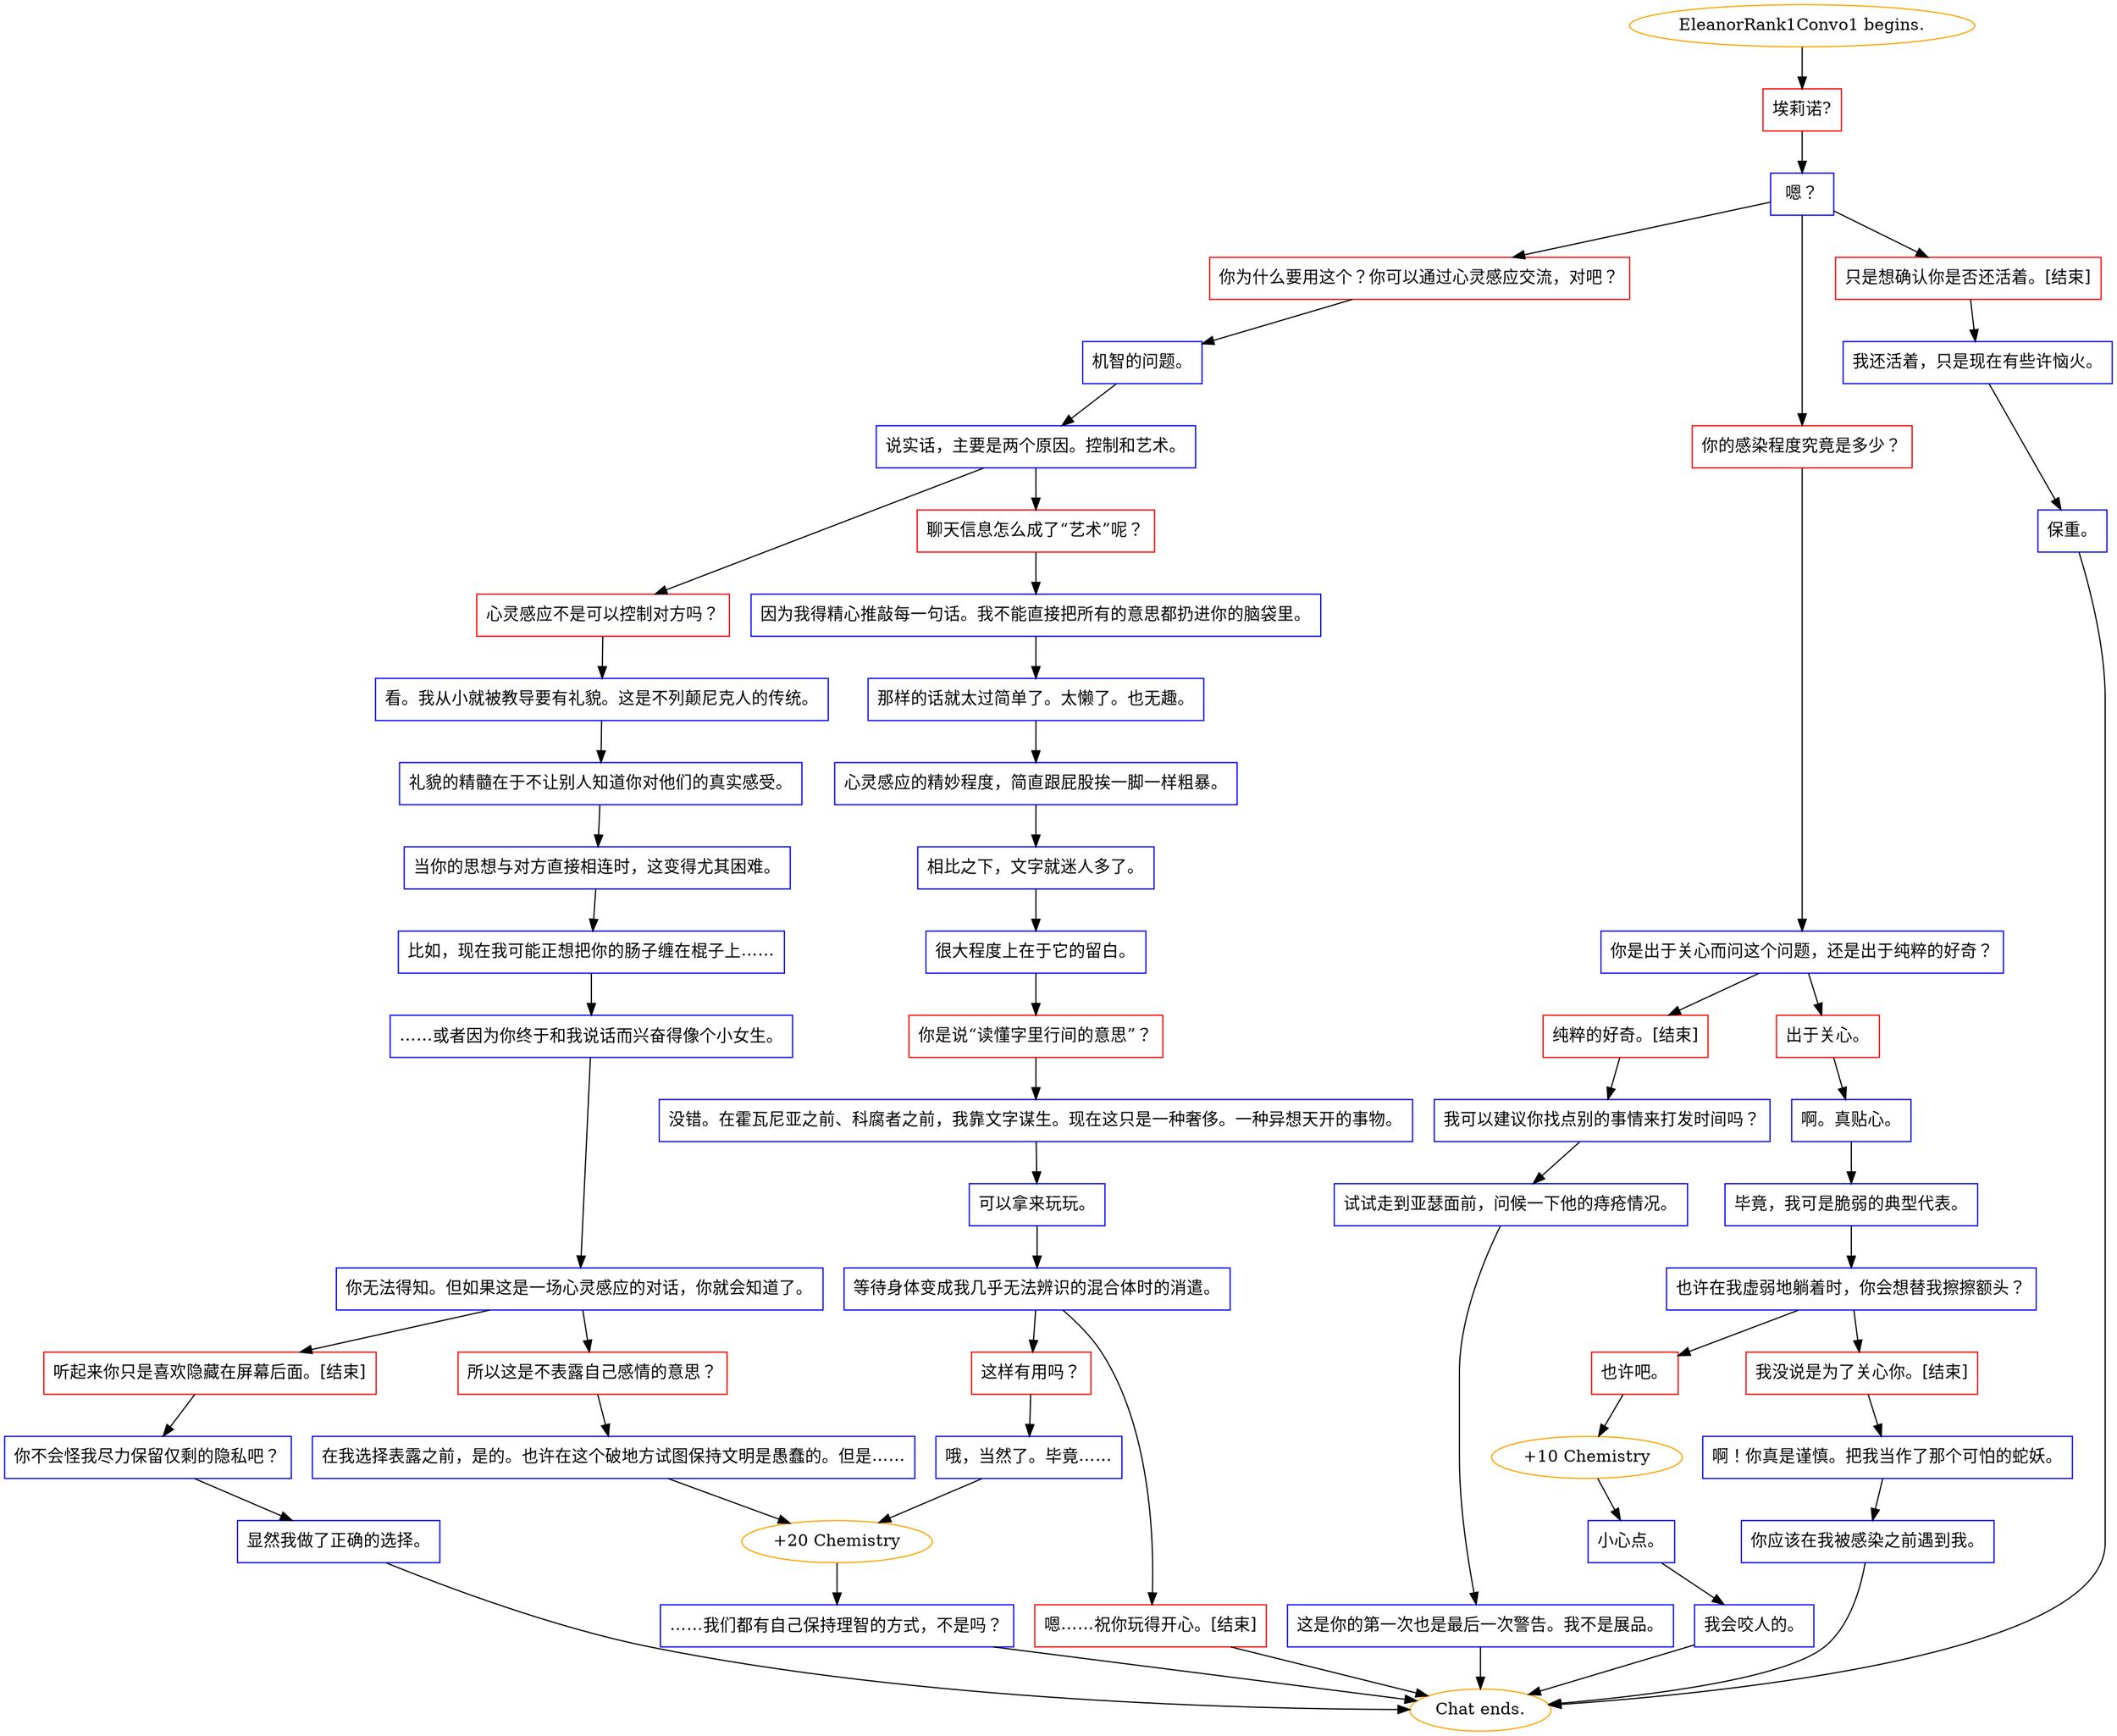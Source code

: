 digraph {
	"EleanorRank1Convo1 begins." [color=orange];
		"EleanorRank1Convo1 begins." -> j3090710222;
	j3090710222 [label="埃莉诺?",shape=box,color=red];
		j3090710222 -> j1116932105;
	j1116932105 [label="嗯？",shape=box,color=blue];
		j1116932105 -> j1940997547;
		j1116932105 -> j1222732637;
		j1116932105 -> j3159276340;
	j1940997547 [label="你为什么要用这个？你可以通过心灵感应交流，对吧？",shape=box,color=red];
		j1940997547 -> j3914325841;
	j1222732637 [label="你的感染程度究竟是多少？",shape=box,color=red];
		j1222732637 -> j1758520887;
	j3159276340 [label="只是想确认你是否还活着。[结束]",shape=box,color=red];
		j3159276340 -> j2830345574;
	j3914325841 [label="机智的问题。",shape=box,color=blue];
		j3914325841 -> j547010952;
	j1758520887 [label="你是出于关心而问这个问题，还是出于纯粹的好奇？",shape=box,color=blue];
		j1758520887 -> j2190644866;
		j1758520887 -> j512921581;
	j2830345574 [label="我还活着，只是现在有些许恼火。",shape=box,color=blue];
		j2830345574 -> j3801877189;
	j547010952 [label="说实话，主要是两个原因。控制和艺术。",shape=box,color=blue];
		j547010952 -> j3692381896;
		j547010952 -> j2093289721;
	j2190644866 [label="出于关心。",shape=box,color=red];
		j2190644866 -> j3599290058;
	j512921581 [label="纯粹的好奇。[结束]",shape=box,color=red];
		j512921581 -> j2174709843;
	j3801877189 [label="保重。",shape=box,color=blue];
		j3801877189 -> "Chat ends.";
	j3692381896 [label="心灵感应不是可以控制对方吗？",shape=box,color=red];
		j3692381896 -> j3281188859;
	j2093289721 [label="聊天信息怎么成了“艺术”呢？",shape=box,color=red];
		j2093289721 -> j69579755;
	j3599290058 [label="啊。真贴心。",shape=box,color=blue];
		j3599290058 -> j1270310064;
	j2174709843 [label="我可以建议你找点别的事情来打发时间吗？",shape=box,color=blue];
		j2174709843 -> j3069961450;
	"Chat ends." [color=orange];
	j3281188859 [label="看。我从小就被教导要有礼貌。这是不列颠尼克人的传统。",shape=box,color=blue];
		j3281188859 -> j1443402597;
	j69579755 [label="因为我得精心推敲每一句话。我不能直接把所有的意思都扔进你的脑袋里。",shape=box,color=blue];
		j69579755 -> j3537331028;
	j1270310064 [label="毕竟，我可是脆弱的典型代表。",shape=box,color=blue];
		j1270310064 -> j628006868;
	j3069961450 [label="试试走到亚瑟面前，问候一下他的痔疮情况。",shape=box,color=blue];
		j3069961450 -> j1031652268;
	j1443402597 [label="礼貌的精髓在于不让别人知道你对他们的真实感受。",shape=box,color=blue];
		j1443402597 -> j3354189248;
	j3537331028 [label="那样的话就太过简单了。太懒了。也无趣。",shape=box,color=blue];
		j3537331028 -> j2244156909;
	j628006868 [label="也许在我虚弱地躺着时，你会想替我擦擦额头？",shape=box,color=blue];
		j628006868 -> j3905373667;
		j628006868 -> j3189266583;
	j1031652268 [label="这是你的第一次也是最后一次警告。我不是展品。",shape=box,color=blue];
		j1031652268 -> "Chat ends.";
	j3354189248 [label="当你的思想与对方直接相连时，这变得尤其困难。",shape=box,color=blue];
		j3354189248 -> j112673102;
	j2244156909 [label="心灵感应的精妙程度，简直跟屁股挨一脚一样粗暴。",shape=box,color=blue];
		j2244156909 -> j2809239693;
	j3905373667 [label="也许吧。",shape=box,color=red];
		j3905373667 -> j3756372852;
	j3189266583 [label="我没说是为了关心你。[结束]",shape=box,color=red];
		j3189266583 -> j2008821683;
	j112673102 [label="比如，现在我可能正想把你的肠子缠在棍子上……",shape=box,color=blue];
		j112673102 -> j1270107755;
	j2809239693 [label="相比之下，文字就迷人多了。",shape=box,color=blue];
		j2809239693 -> j3687047524;
	j3756372852 [label="+10 Chemistry",color=orange];
		j3756372852 -> j1717487670;
	j2008821683 [label="啊！你真是谨慎。把我当作了那个可怕的蛇妖。",shape=box,color=blue];
		j2008821683 -> j1017939956;
	j1270107755 [label="……或者因为你终于和我说话而兴奋得像个小女生。",shape=box,color=blue];
		j1270107755 -> j504337161;
	j3687047524 [label="很大程度上在于它的留白。",shape=box,color=blue];
		j3687047524 -> j1302953290;
	j1717487670 [label="小心点。",shape=box,color=blue];
		j1717487670 -> j3263965420;
	j1017939956 [label="你应该在我被感染之前遇到我。",shape=box,color=blue];
		j1017939956 -> "Chat ends.";
	j504337161 [label="你无法得知。但如果这是一场心灵感应的对话，你就会知道了。",shape=box,color=blue];
		j504337161 -> j643472489;
		j504337161 -> j1247159750;
	j1302953290 [label="你是说“读懂字里行间的意思”？",shape=box,color=red];
		j1302953290 -> j3804104707;
	j3263965420 [label="我会咬人的。",shape=box,color=blue];
		j3263965420 -> "Chat ends.";
	j643472489 [label="所以这是不表露自己感情的意思？",shape=box,color=red];
		j643472489 -> j563083924;
	j1247159750 [label="听起来你只是喜欢隐藏在屏幕后面。[结束]",shape=box,color=red];
		j1247159750 -> j51777500;
	j3804104707 [label="没错。在霍瓦尼亚之前、科腐者之前，我靠文字谋生。现在这只是一种奢侈。一种异想天开的事物。",shape=box,color=blue];
		j3804104707 -> j2569202021;
	j563083924 [label="在我选择表露之前，是的。也许在这个破地方试图保持文明是愚蠢的。但是……",shape=box,color=blue];
		j563083924 -> j4016846514;
	j51777500 [label="你不会怪我尽力保留仅剩的隐私吧？",shape=box,color=blue];
		j51777500 -> j1996003647;
	j2569202021 [label="可以拿来玩玩。",shape=box,color=blue];
		j2569202021 -> j1481473964;
	j4016846514 [label="+20 Chemistry",color=orange];
		j4016846514 -> j2463222505;
	j1996003647 [label="显然我做了正确的选择。",shape=box,color=blue];
		j1996003647 -> "Chat ends.";
	j1481473964 [label="等待身体变成我几乎无法辨识的混合体时的消遣。",shape=box,color=blue];
		j1481473964 -> j4216554361;
		j1481473964 -> j1987078068;
	j2463222505 [label="……我们都有自己保持理智的方式，不是吗？",shape=box,color=blue];
		j2463222505 -> "Chat ends.";
	j4216554361 [label="这样有用吗？",shape=box,color=red];
		j4216554361 -> j812765412;
	j1987078068 [label="嗯……祝你玩得开心。[结束]",shape=box,color=red];
		j1987078068 -> "Chat ends.";
	j812765412 [label="哦，当然了。毕竟……",shape=box,color=blue];
		j812765412 -> j4016846514;
}